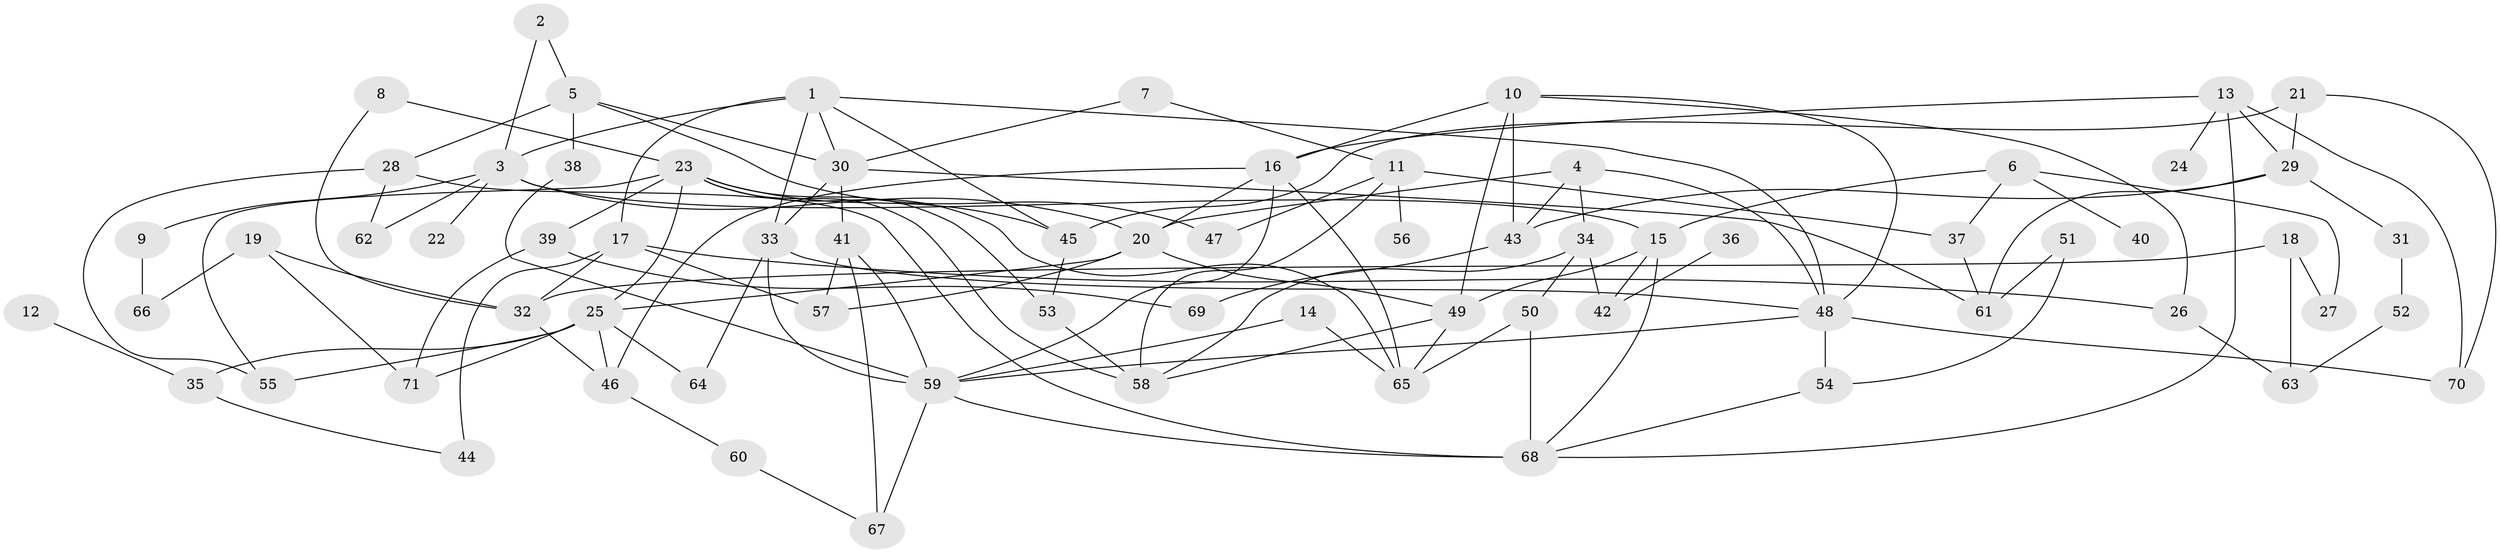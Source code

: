 // original degree distribution, {7: 0.02112676056338028, 8: 0.02112676056338028, 5: 0.06338028169014084, 6: 0.035211267605633804, 4: 0.14788732394366197, 2: 0.33098591549295775, 1: 0.176056338028169, 3: 0.20422535211267606}
// Generated by graph-tools (version 1.1) at 2025/01/03/09/25 03:01:04]
// undirected, 71 vertices, 127 edges
graph export_dot {
graph [start="1"]
  node [color=gray90,style=filled];
  1;
  2;
  3;
  4;
  5;
  6;
  7;
  8;
  9;
  10;
  11;
  12;
  13;
  14;
  15;
  16;
  17;
  18;
  19;
  20;
  21;
  22;
  23;
  24;
  25;
  26;
  27;
  28;
  29;
  30;
  31;
  32;
  33;
  34;
  35;
  36;
  37;
  38;
  39;
  40;
  41;
  42;
  43;
  44;
  45;
  46;
  47;
  48;
  49;
  50;
  51;
  52;
  53;
  54;
  55;
  56;
  57;
  58;
  59;
  60;
  61;
  62;
  63;
  64;
  65;
  66;
  67;
  68;
  69;
  70;
  71;
  1 -- 3 [weight=2.0];
  1 -- 17 [weight=1.0];
  1 -- 30 [weight=1.0];
  1 -- 33 [weight=1.0];
  1 -- 45 [weight=2.0];
  1 -- 48 [weight=1.0];
  2 -- 3 [weight=1.0];
  2 -- 5 [weight=1.0];
  3 -- 9 [weight=1.0];
  3 -- 15 [weight=1.0];
  3 -- 20 [weight=1.0];
  3 -- 22 [weight=1.0];
  3 -- 62 [weight=1.0];
  4 -- 20 [weight=1.0];
  4 -- 34 [weight=1.0];
  4 -- 43 [weight=1.0];
  4 -- 48 [weight=1.0];
  5 -- 28 [weight=1.0];
  5 -- 30 [weight=1.0];
  5 -- 38 [weight=1.0];
  5 -- 47 [weight=1.0];
  6 -- 15 [weight=1.0];
  6 -- 27 [weight=1.0];
  6 -- 37 [weight=1.0];
  6 -- 40 [weight=1.0];
  7 -- 11 [weight=1.0];
  7 -- 30 [weight=1.0];
  8 -- 23 [weight=1.0];
  8 -- 32 [weight=1.0];
  9 -- 66 [weight=1.0];
  10 -- 16 [weight=1.0];
  10 -- 26 [weight=1.0];
  10 -- 43 [weight=1.0];
  10 -- 48 [weight=1.0];
  10 -- 49 [weight=1.0];
  11 -- 37 [weight=1.0];
  11 -- 47 [weight=1.0];
  11 -- 56 [weight=2.0];
  11 -- 58 [weight=1.0];
  12 -- 35 [weight=1.0];
  13 -- 16 [weight=1.0];
  13 -- 24 [weight=1.0];
  13 -- 29 [weight=1.0];
  13 -- 68 [weight=1.0];
  13 -- 70 [weight=1.0];
  14 -- 59 [weight=1.0];
  14 -- 65 [weight=1.0];
  15 -- 42 [weight=1.0];
  15 -- 49 [weight=1.0];
  15 -- 68 [weight=1.0];
  16 -- 20 [weight=1.0];
  16 -- 46 [weight=1.0];
  16 -- 59 [weight=1.0];
  16 -- 65 [weight=1.0];
  17 -- 26 [weight=1.0];
  17 -- 32 [weight=1.0];
  17 -- 44 [weight=2.0];
  17 -- 57 [weight=1.0];
  18 -- 27 [weight=1.0];
  18 -- 32 [weight=1.0];
  18 -- 63 [weight=1.0];
  19 -- 32 [weight=1.0];
  19 -- 66 [weight=1.0];
  19 -- 71 [weight=1.0];
  20 -- 25 [weight=1.0];
  20 -- 49 [weight=1.0];
  20 -- 57 [weight=1.0];
  21 -- 29 [weight=1.0];
  21 -- 45 [weight=1.0];
  21 -- 70 [weight=1.0];
  23 -- 25 [weight=1.0];
  23 -- 39 [weight=2.0];
  23 -- 45 [weight=1.0];
  23 -- 53 [weight=1.0];
  23 -- 55 [weight=1.0];
  23 -- 58 [weight=1.0];
  23 -- 65 [weight=1.0];
  25 -- 35 [weight=1.0];
  25 -- 46 [weight=1.0];
  25 -- 55 [weight=1.0];
  25 -- 64 [weight=1.0];
  25 -- 71 [weight=1.0];
  26 -- 63 [weight=1.0];
  28 -- 55 [weight=1.0];
  28 -- 62 [weight=1.0];
  28 -- 68 [weight=1.0];
  29 -- 31 [weight=1.0];
  29 -- 43 [weight=1.0];
  29 -- 61 [weight=1.0];
  30 -- 33 [weight=1.0];
  30 -- 41 [weight=1.0];
  30 -- 61 [weight=1.0];
  31 -- 52 [weight=1.0];
  32 -- 46 [weight=1.0];
  33 -- 48 [weight=1.0];
  33 -- 59 [weight=1.0];
  33 -- 64 [weight=1.0];
  34 -- 42 [weight=1.0];
  34 -- 50 [weight=1.0];
  34 -- 58 [weight=1.0];
  35 -- 44 [weight=1.0];
  36 -- 42 [weight=1.0];
  37 -- 61 [weight=1.0];
  38 -- 59 [weight=1.0];
  39 -- 69 [weight=1.0];
  39 -- 71 [weight=1.0];
  41 -- 57 [weight=1.0];
  41 -- 59 [weight=1.0];
  41 -- 67 [weight=1.0];
  43 -- 69 [weight=1.0];
  45 -- 53 [weight=1.0];
  46 -- 60 [weight=1.0];
  48 -- 54 [weight=1.0];
  48 -- 59 [weight=1.0];
  48 -- 70 [weight=1.0];
  49 -- 58 [weight=1.0];
  49 -- 65 [weight=1.0];
  50 -- 65 [weight=1.0];
  50 -- 68 [weight=1.0];
  51 -- 54 [weight=1.0];
  51 -- 61 [weight=1.0];
  52 -- 63 [weight=1.0];
  53 -- 58 [weight=1.0];
  54 -- 68 [weight=1.0];
  59 -- 67 [weight=1.0];
  59 -- 68 [weight=2.0];
  60 -- 67 [weight=1.0];
}
